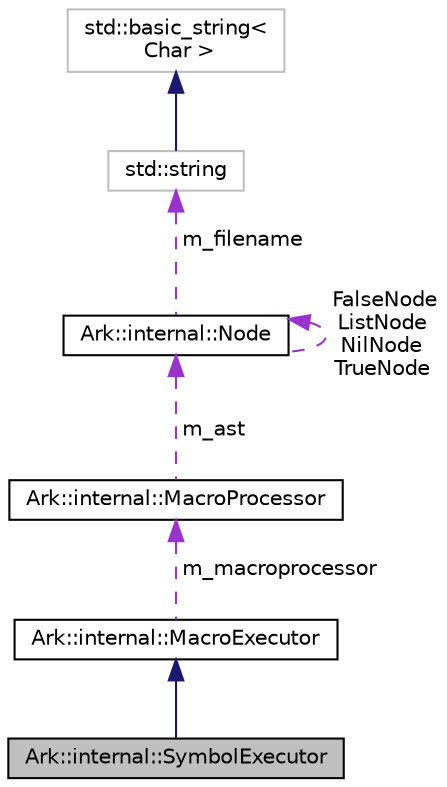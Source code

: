 digraph "Ark::internal::SymbolExecutor"
{
 // INTERACTIVE_SVG=YES
 // LATEX_PDF_SIZE
  edge [fontname="Helvetica",fontsize="10",labelfontname="Helvetica",labelfontsize="10"];
  node [fontname="Helvetica",fontsize="10",shape=record];
  Node1 [label="Ark::internal::SymbolExecutor",height=0.2,width=0.4,color="black", fillcolor="grey75", style="filled", fontcolor="black",tooltip="Handles Symbol macros."];
  Node2 -> Node1 [dir="back",color="midnightblue",fontsize="10",style="solid",fontname="Helvetica"];
  Node2 [label="Ark::internal::MacroExecutor",height=0.2,width=0.4,color="black", fillcolor="white", style="filled",URL="$d5/d8f/classArk_1_1internal_1_1MacroExecutor.html",tooltip="A class that applies macros in a Node."];
  Node3 -> Node2 [dir="back",color="darkorchid3",fontsize="10",style="dashed",label=" m_macroprocessor" ,fontname="Helvetica"];
  Node3 [label="Ark::internal::MacroProcessor",height=0.2,width=0.4,color="black", fillcolor="white", style="filled",URL="$d5/db5/classArk_1_1internal_1_1MacroProcessor.html",tooltip="The class handling the macros definitions and calls, given an AST."];
  Node4 -> Node3 [dir="back",color="darkorchid3",fontsize="10",style="dashed",label=" m_ast" ,fontname="Helvetica"];
  Node4 [label="Ark::internal::Node",height=0.2,width=0.4,color="black", fillcolor="white", style="filled",URL="$dc/d9e/classArk_1_1internal_1_1Node.html",tooltip="A node of an Abstract Syntax Tree for ArkScript."];
  Node4 -> Node4 [dir="back",color="darkorchid3",fontsize="10",style="dashed",label=" FalseNode\nListNode\nNilNode\nTrueNode" ,fontname="Helvetica"];
  Node5 -> Node4 [dir="back",color="darkorchid3",fontsize="10",style="dashed",label=" m_filename" ,fontname="Helvetica"];
  Node5 [label="std::string",height=0.2,width=0.4,color="grey75", fillcolor="white", style="filled",tooltip=" "];
  Node6 -> Node5 [dir="back",color="midnightblue",fontsize="10",style="solid",fontname="Helvetica"];
  Node6 [label="std::basic_string\<\l Char \>",height=0.2,width=0.4,color="grey75", fillcolor="white", style="filled",tooltip=" "];
}
